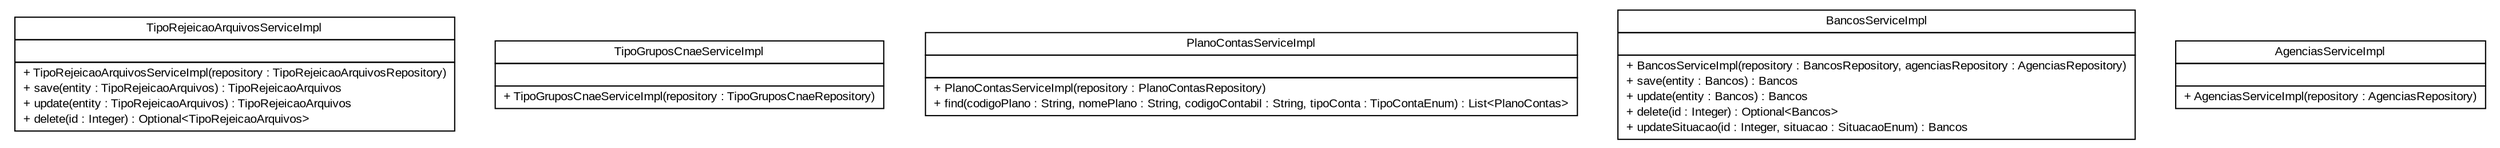 #!/usr/local/bin/dot
#
# Class diagram 
# Generated by UMLGraph version R5_6 (http://www.umlgraph.org/)
#

digraph G {
	edge [fontname="arial",fontsize=10,labelfontname="arial",labelfontsize=10];
	node [fontname="arial",fontsize=10,shape=plaintext];
	nodesep=0.25;
	ranksep=0.5;
	// br.gov.to.sefaz.arr.parametros.business.service.impl.TipoRejeicaoArquivosServiceImpl
	c2817 [label=<<table title="br.gov.to.sefaz.arr.parametros.business.service.impl.TipoRejeicaoArquivosServiceImpl" border="0" cellborder="1" cellspacing="0" cellpadding="2" port="p" href="./TipoRejeicaoArquivosServiceImpl.html">
		<tr><td><table border="0" cellspacing="0" cellpadding="1">
<tr><td align="center" balign="center"> TipoRejeicaoArquivosServiceImpl </td></tr>
		</table></td></tr>
		<tr><td><table border="0" cellspacing="0" cellpadding="1">
<tr><td align="left" balign="left">  </td></tr>
		</table></td></tr>
		<tr><td><table border="0" cellspacing="0" cellpadding="1">
<tr><td align="left" balign="left"> + TipoRejeicaoArquivosServiceImpl(repository : TipoRejeicaoArquivosRepository) </td></tr>
<tr><td align="left" balign="left"> + save(entity : TipoRejeicaoArquivos) : TipoRejeicaoArquivos </td></tr>
<tr><td align="left" balign="left"> + update(entity : TipoRejeicaoArquivos) : TipoRejeicaoArquivos </td></tr>
<tr><td align="left" balign="left"> + delete(id : Integer) : Optional&lt;TipoRejeicaoArquivos&gt; </td></tr>
		</table></td></tr>
		</table>>, URL="./TipoRejeicaoArquivosServiceImpl.html", fontname="arial", fontcolor="black", fontsize=10.0];
	// br.gov.to.sefaz.arr.parametros.business.service.impl.TipoGruposCnaeServiceImpl
	c2818 [label=<<table title="br.gov.to.sefaz.arr.parametros.business.service.impl.TipoGruposCnaeServiceImpl" border="0" cellborder="1" cellspacing="0" cellpadding="2" port="p" href="./TipoGruposCnaeServiceImpl.html">
		<tr><td><table border="0" cellspacing="0" cellpadding="1">
<tr><td align="center" balign="center"> TipoGruposCnaeServiceImpl </td></tr>
		</table></td></tr>
		<tr><td><table border="0" cellspacing="0" cellpadding="1">
<tr><td align="left" balign="left">  </td></tr>
		</table></td></tr>
		<tr><td><table border="0" cellspacing="0" cellpadding="1">
<tr><td align="left" balign="left"> + TipoGruposCnaeServiceImpl(repository : TipoGruposCnaeRepository) </td></tr>
		</table></td></tr>
		</table>>, URL="./TipoGruposCnaeServiceImpl.html", fontname="arial", fontcolor="black", fontsize=10.0];
	// br.gov.to.sefaz.arr.parametros.business.service.impl.PlanoContasServiceImpl
	c2819 [label=<<table title="br.gov.to.sefaz.arr.parametros.business.service.impl.PlanoContasServiceImpl" border="0" cellborder="1" cellspacing="0" cellpadding="2" port="p" href="./PlanoContasServiceImpl.html">
		<tr><td><table border="0" cellspacing="0" cellpadding="1">
<tr><td align="center" balign="center"> PlanoContasServiceImpl </td></tr>
		</table></td></tr>
		<tr><td><table border="0" cellspacing="0" cellpadding="1">
<tr><td align="left" balign="left">  </td></tr>
		</table></td></tr>
		<tr><td><table border="0" cellspacing="0" cellpadding="1">
<tr><td align="left" balign="left"> + PlanoContasServiceImpl(repository : PlanoContasRepository) </td></tr>
<tr><td align="left" balign="left"> + find(codigoPlano : String, nomePlano : String, codigoContabil : String, tipoConta : TipoContaEnum) : List&lt;PlanoContas&gt; </td></tr>
		</table></td></tr>
		</table>>, URL="./PlanoContasServiceImpl.html", fontname="arial", fontcolor="black", fontsize=10.0];
	// br.gov.to.sefaz.arr.parametros.business.service.impl.BancosServiceImpl
	c2820 [label=<<table title="br.gov.to.sefaz.arr.parametros.business.service.impl.BancosServiceImpl" border="0" cellborder="1" cellspacing="0" cellpadding="2" port="p" href="./BancosServiceImpl.html">
		<tr><td><table border="0" cellspacing="0" cellpadding="1">
<tr><td align="center" balign="center"> BancosServiceImpl </td></tr>
		</table></td></tr>
		<tr><td><table border="0" cellspacing="0" cellpadding="1">
<tr><td align="left" balign="left">  </td></tr>
		</table></td></tr>
		<tr><td><table border="0" cellspacing="0" cellpadding="1">
<tr><td align="left" balign="left"> + BancosServiceImpl(repository : BancosRepository, agenciasRepository : AgenciasRepository) </td></tr>
<tr><td align="left" balign="left"> + save(entity : Bancos) : Bancos </td></tr>
<tr><td align="left" balign="left"> + update(entity : Bancos) : Bancos </td></tr>
<tr><td align="left" balign="left"> + delete(id : Integer) : Optional&lt;Bancos&gt; </td></tr>
<tr><td align="left" balign="left"> + updateSituacao(id : Integer, situacao : SituacaoEnum) : Bancos </td></tr>
		</table></td></tr>
		</table>>, URL="./BancosServiceImpl.html", fontname="arial", fontcolor="black", fontsize=10.0];
	// br.gov.to.sefaz.arr.parametros.business.service.impl.AgenciasServiceImpl
	c2821 [label=<<table title="br.gov.to.sefaz.arr.parametros.business.service.impl.AgenciasServiceImpl" border="0" cellborder="1" cellspacing="0" cellpadding="2" port="p" href="./AgenciasServiceImpl.html">
		<tr><td><table border="0" cellspacing="0" cellpadding="1">
<tr><td align="center" balign="center"> AgenciasServiceImpl </td></tr>
		</table></td></tr>
		<tr><td><table border="0" cellspacing="0" cellpadding="1">
<tr><td align="left" balign="left">  </td></tr>
		</table></td></tr>
		<tr><td><table border="0" cellspacing="0" cellpadding="1">
<tr><td align="left" balign="left"> + AgenciasServiceImpl(repository : AgenciasRepository) </td></tr>
		</table></td></tr>
		</table>>, URL="./AgenciasServiceImpl.html", fontname="arial", fontcolor="black", fontsize=10.0];
}

